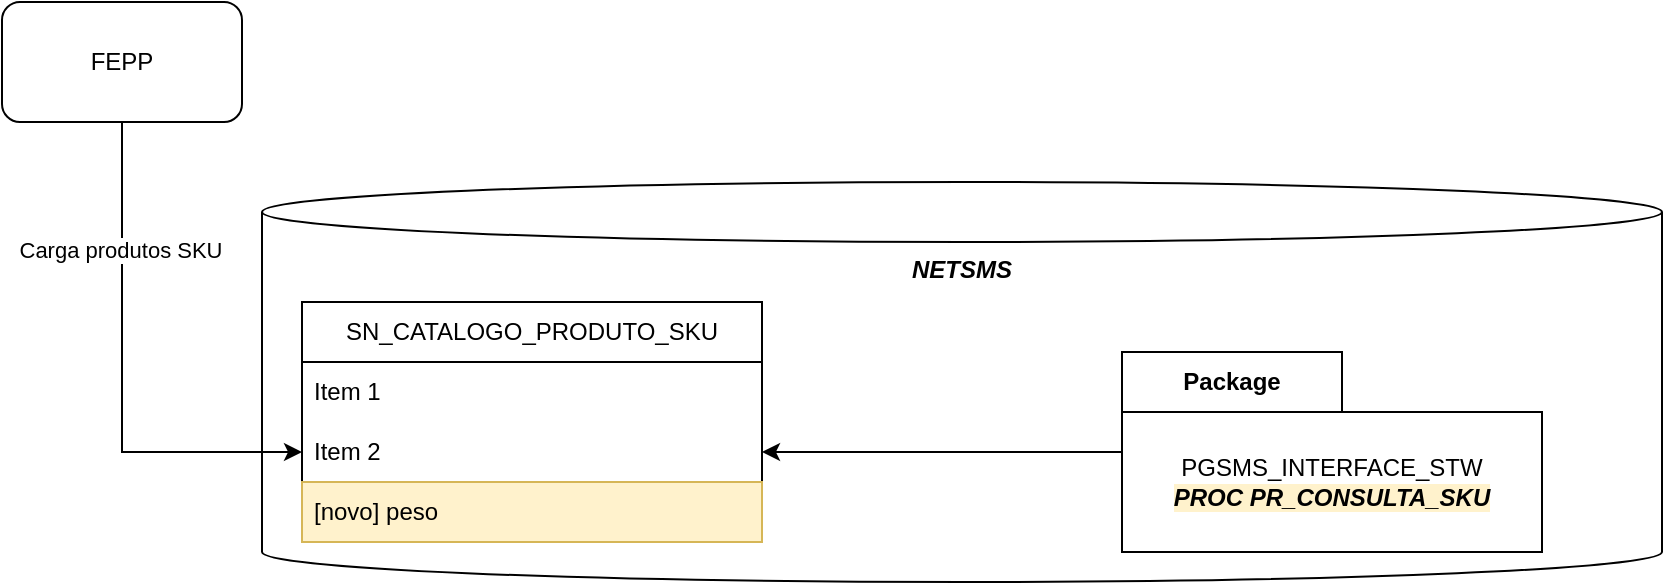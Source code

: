 <mxfile version="26.0.16">
  <diagram name="Página-1" id="bQCOY90DiUxRwnxPcysh">
    <mxGraphModel dx="1050" dy="522" grid="1" gridSize="10" guides="1" tooltips="1" connect="1" arrows="1" fold="1" page="1" pageScale="1" pageWidth="827" pageHeight="1169" math="0" shadow="0">
      <root>
        <mxCell id="0" />
        <mxCell id="1" parent="0" />
        <mxCell id="QKfNGtp0LmmisDTKBN1B-30" value="&lt;b&gt;&lt;i&gt;NETSMS&lt;/i&gt;&lt;/b&gt;" style="shape=cylinder3;whiteSpace=wrap;html=1;boundedLbl=1;backgroundOutline=1;size=15;verticalAlign=top;" vertex="1" parent="1">
          <mxGeometry x="150" y="130" width="700" height="200" as="geometry" />
        </mxCell>
        <mxCell id="QKfNGtp0LmmisDTKBN1B-21" style="edgeStyle=orthogonalEdgeStyle;rounded=0;orthogonalLoop=1;jettySize=auto;html=1;entryX=0;entryY=0.5;entryDx=0;entryDy=0;" edge="1" parent="1" source="QKfNGtp0LmmisDTKBN1B-2" target="QKfNGtp0LmmisDTKBN1B-19">
          <mxGeometry relative="1" as="geometry" />
        </mxCell>
        <mxCell id="QKfNGtp0LmmisDTKBN1B-22" value="Carga produtos SKU" style="edgeLabel;html=1;align=center;verticalAlign=middle;resizable=0;points=[];" vertex="1" connectable="0" parent="QKfNGtp0LmmisDTKBN1B-21">
          <mxGeometry x="-0.499" y="-1" relative="1" as="geometry">
            <mxPoint as="offset" />
          </mxGeometry>
        </mxCell>
        <mxCell id="QKfNGtp0LmmisDTKBN1B-2" value="FEPP" style="rounded=1;whiteSpace=wrap;html=1;" vertex="1" parent="1">
          <mxGeometry x="20" y="40" width="120" height="60" as="geometry" />
        </mxCell>
        <mxCell id="QKfNGtp0LmmisDTKBN1B-17" value="SN_CATALOGO_PRODUTO_SKU" style="swimlane;fontStyle=0;childLayout=stackLayout;horizontal=1;startSize=30;horizontalStack=0;resizeParent=1;resizeParentMax=0;resizeLast=0;collapsible=1;marginBottom=0;whiteSpace=wrap;html=1;" vertex="1" parent="1">
          <mxGeometry x="170" y="190" width="230" height="120" as="geometry" />
        </mxCell>
        <mxCell id="QKfNGtp0LmmisDTKBN1B-18" value="Item 1" style="text;strokeColor=none;fillColor=none;align=left;verticalAlign=middle;spacingLeft=4;spacingRight=4;overflow=hidden;points=[[0,0.5],[1,0.5]];portConstraint=eastwest;rotatable=0;whiteSpace=wrap;html=1;" vertex="1" parent="QKfNGtp0LmmisDTKBN1B-17">
          <mxGeometry y="30" width="230" height="30" as="geometry" />
        </mxCell>
        <mxCell id="QKfNGtp0LmmisDTKBN1B-19" value="Item 2" style="text;strokeColor=none;fillColor=none;align=left;verticalAlign=middle;spacingLeft=4;spacingRight=4;overflow=hidden;points=[[0,0.5],[1,0.5]];portConstraint=eastwest;rotatable=0;whiteSpace=wrap;html=1;" vertex="1" parent="QKfNGtp0LmmisDTKBN1B-17">
          <mxGeometry y="60" width="230" height="30" as="geometry" />
        </mxCell>
        <mxCell id="QKfNGtp0LmmisDTKBN1B-20" value="[novo] peso" style="text;strokeColor=#d6b656;fillColor=#fff2cc;align=left;verticalAlign=middle;spacingLeft=4;spacingRight=4;overflow=hidden;points=[[0,0.5],[1,0.5]];portConstraint=eastwest;rotatable=0;whiteSpace=wrap;html=1;" vertex="1" parent="QKfNGtp0LmmisDTKBN1B-17">
          <mxGeometry y="90" width="230" height="30" as="geometry" />
        </mxCell>
        <mxCell id="QKfNGtp0LmmisDTKBN1B-31" style="edgeStyle=orthogonalEdgeStyle;rounded=0;orthogonalLoop=1;jettySize=auto;html=1;entryX=1;entryY=0.5;entryDx=0;entryDy=0;" edge="1" parent="1" source="QKfNGtp0LmmisDTKBN1B-28" target="QKfNGtp0LmmisDTKBN1B-19">
          <mxGeometry relative="1" as="geometry" />
        </mxCell>
        <mxCell id="QKfNGtp0LmmisDTKBN1B-28" value="Package" style="shape=folder;fontStyle=1;tabWidth=110;tabHeight=30;tabPosition=left;html=1;boundedLbl=1;labelInHeader=1;container=1;collapsible=0;whiteSpace=wrap;" vertex="1" parent="1">
          <mxGeometry x="580" y="215" width="210" height="100" as="geometry" />
        </mxCell>
        <mxCell id="QKfNGtp0LmmisDTKBN1B-29" value="PGSMS_INTERFACE_STW&lt;div&gt;&lt;i&gt;&lt;b style=&quot;background-color: rgb(255, 242, 204);&quot;&gt;PROC&amp;nbsp;PR_CONSULTA_SKU&lt;/b&gt;&lt;/i&gt;&lt;/div&gt;" style="html=1;strokeColor=none;resizeWidth=1;resizeHeight=1;fillColor=none;part=1;connectable=0;allowArrows=0;deletable=0;whiteSpace=wrap;" vertex="1" parent="QKfNGtp0LmmisDTKBN1B-28">
          <mxGeometry width="210" height="70" relative="1" as="geometry">
            <mxPoint y="30" as="offset" />
          </mxGeometry>
        </mxCell>
      </root>
    </mxGraphModel>
  </diagram>
</mxfile>
